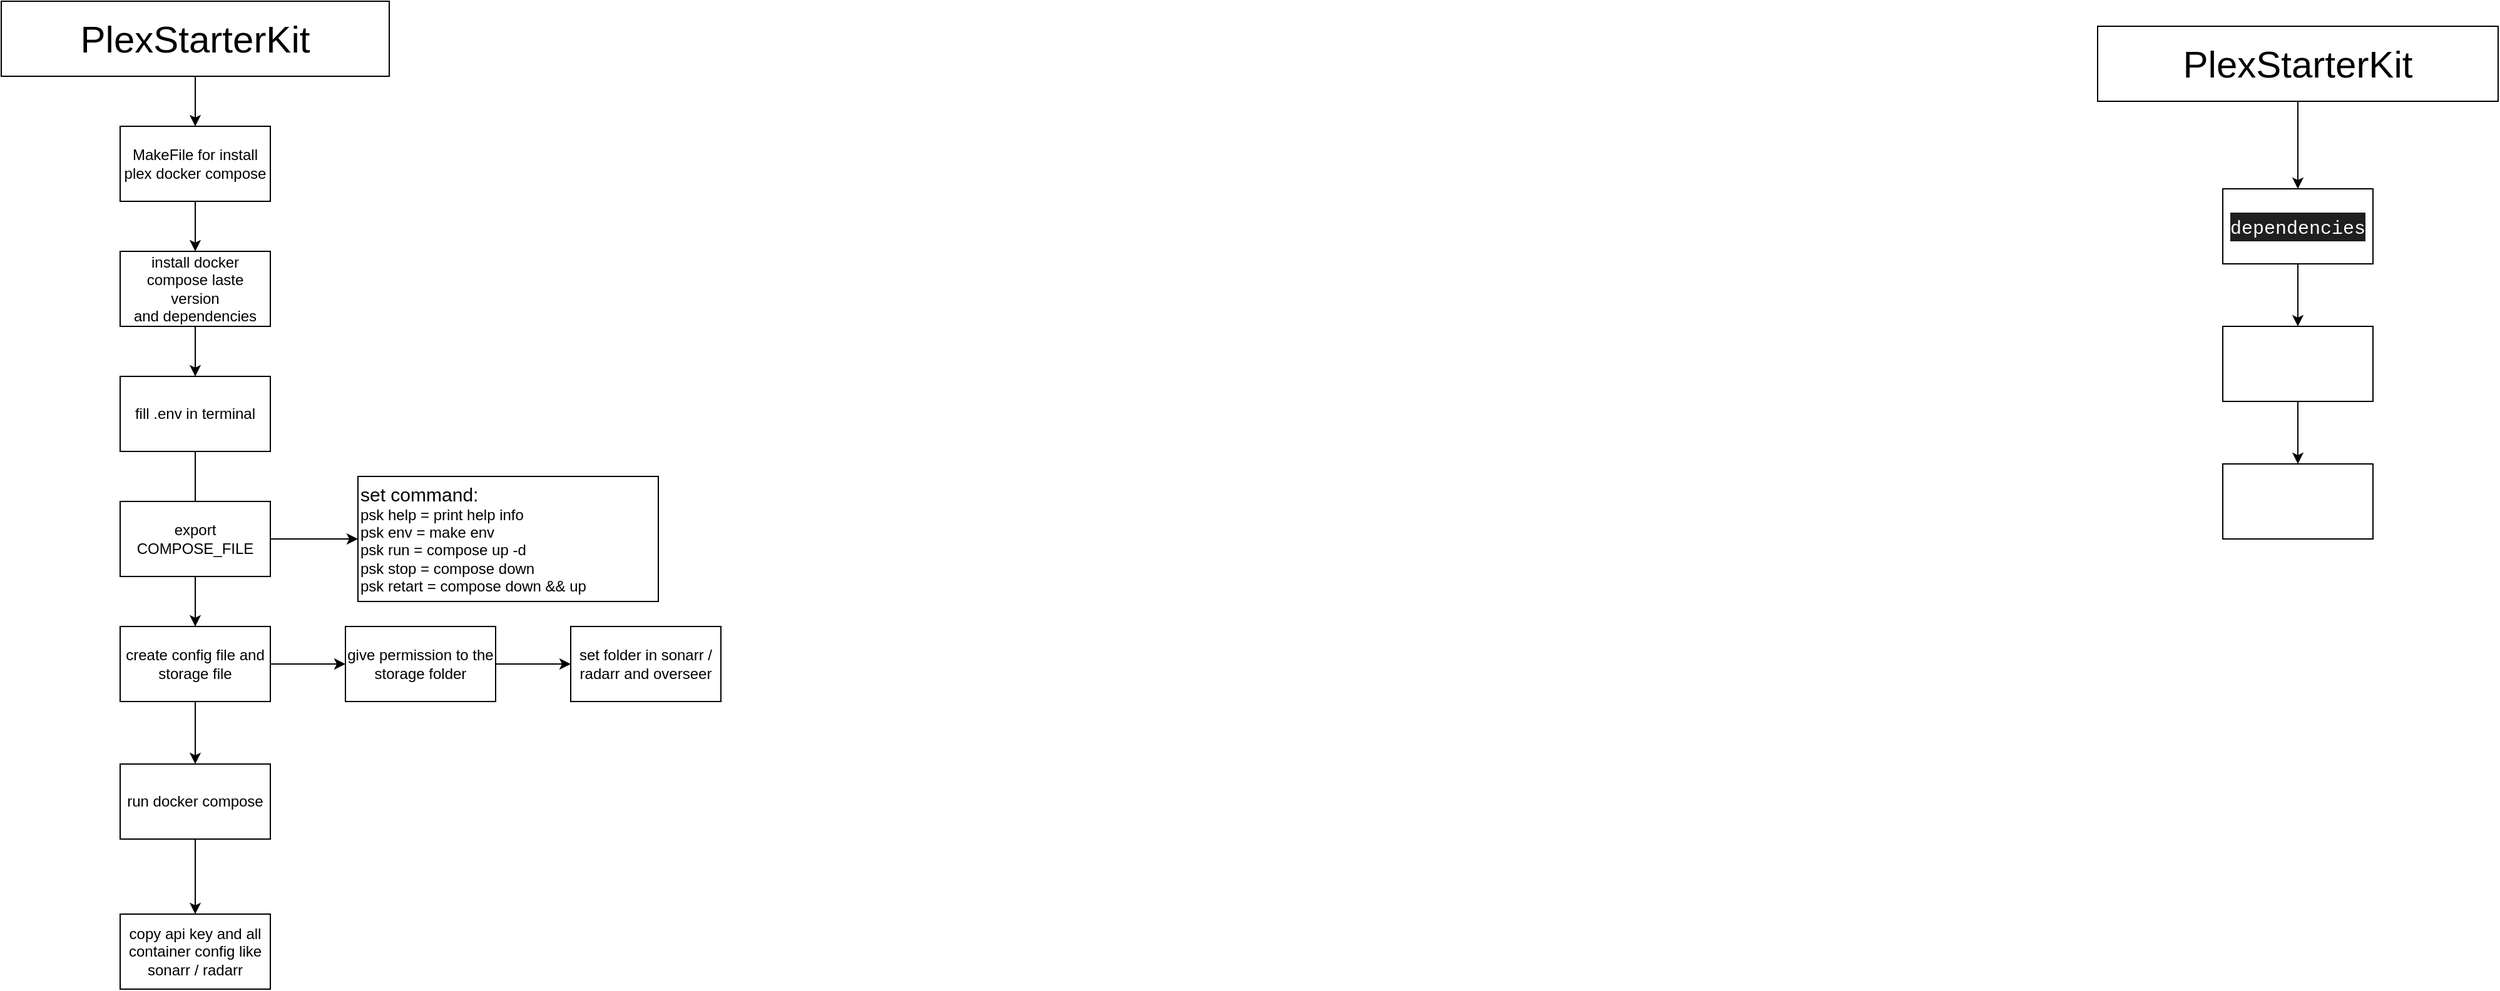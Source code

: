 <mxfile>
    <diagram id="EB3Mban17w3uWTQxKdQv" name="Page-1">
        <mxGraphModel dx="736" dy="548" grid="1" gridSize="10" guides="1" tooltips="1" connect="1" arrows="1" fold="1" page="1" pageScale="1" pageWidth="10000" pageHeight="10000" math="0" shadow="0">
            <root>
                <mxCell id="0"/>
                <mxCell id="1" parent="0"/>
                <mxCell id="6" style="edgeStyle=none;html=1;" parent="1" source="4" target="5" edge="1">
                    <mxGeometry relative="1" as="geometry"/>
                </mxCell>
                <mxCell id="4" value="MakeFile for install plex docker compose" style="whiteSpace=wrap;html=1;" parent="1" vertex="1">
                    <mxGeometry x="970" y="360" width="120" height="60" as="geometry"/>
                </mxCell>
                <mxCell id="8" style="edgeStyle=none;html=1;" parent="1" source="5" target="7" edge="1">
                    <mxGeometry relative="1" as="geometry"/>
                </mxCell>
                <mxCell id="5" value="install docker compose laste version and&amp;nbsp;dependencies" style="whiteSpace=wrap;html=1;" parent="1" vertex="1">
                    <mxGeometry x="970" y="460" width="120" height="60" as="geometry"/>
                </mxCell>
                <mxCell id="10" style="edgeStyle=none;html=1;entryX=0.5;entryY=0;entryDx=0;entryDy=0;" parent="1" source="7" target="9" edge="1">
                    <mxGeometry relative="1" as="geometry"/>
                </mxCell>
                <mxCell id="7" value="fill .env in terminal" style="whiteSpace=wrap;html=1;" parent="1" vertex="1">
                    <mxGeometry x="970" y="560" width="120" height="60" as="geometry"/>
                </mxCell>
                <mxCell id="11" style="edgeStyle=none;html=1;" parent="1" source="9" target="12" edge="1">
                    <mxGeometry relative="1" as="geometry">
                        <mxPoint x="1120" y="690" as="targetPoint"/>
                    </mxGeometry>
                </mxCell>
                <mxCell id="19" style="edgeStyle=none;html=1;entryX=0.5;entryY=0;entryDx=0;entryDy=0;" parent="1" source="9" target="18" edge="1">
                    <mxGeometry relative="1" as="geometry"/>
                </mxCell>
                <mxCell id="25" style="edgeStyle=none;html=1;entryX=0;entryY=0.5;entryDx=0;entryDy=0;" parent="1" source="12" target="24" edge="1">
                    <mxGeometry relative="1" as="geometry"/>
                </mxCell>
                <mxCell id="12" value="give permission to the storage folder" style="whiteSpace=wrap;html=1;" parent="1" vertex="1">
                    <mxGeometry x="1150" y="760" width="120" height="60" as="geometry"/>
                </mxCell>
                <mxCell id="21" style="edgeStyle=none;html=1;entryX=0.5;entryY=0;entryDx=0;entryDy=0;" parent="1" source="14" target="15" edge="1">
                    <mxGeometry relative="1" as="geometry"/>
                </mxCell>
                <mxCell id="14" value="run docker compose" style="whiteSpace=wrap;html=1;" parent="1" vertex="1">
                    <mxGeometry x="970" y="870" width="120" height="60" as="geometry"/>
                </mxCell>
                <mxCell id="15" value="copy api key and all container config like sonarr / radarr" style="whiteSpace=wrap;html=1;" parent="1" vertex="1">
                    <mxGeometry x="970" y="990" width="120" height="60" as="geometry"/>
                </mxCell>
                <mxCell id="20" style="edgeStyle=none;html=1;entryX=0.5;entryY=0;entryDx=0;entryDy=0;startArrow=none;" parent="1" source="9" target="14" edge="1">
                    <mxGeometry relative="1" as="geometry">
                        <mxPoint x="1030" y="860" as="targetPoint"/>
                    </mxGeometry>
                </mxCell>
                <mxCell id="28" style="edgeStyle=none;html=1;fontSize=15;entryX=0;entryY=0.5;entryDx=0;entryDy=0;" parent="1" source="18" target="23" edge="1">
                    <mxGeometry relative="1" as="geometry"/>
                </mxCell>
                <mxCell id="18" value="export COMPOSE_FILE" style="whiteSpace=wrap;html=1;" parent="1" vertex="1">
                    <mxGeometry x="970" y="660" width="120" height="60" as="geometry"/>
                </mxCell>
                <mxCell id="23" value="&lt;font style=&quot;font-size: 15px;&quot;&gt;set command:&lt;/font&gt;&lt;br&gt;psk help = print help info&lt;br&gt;psk env = make env&lt;br&gt;psk run = compose up -d&lt;br&gt;psk stop = compose down&lt;br&gt;psk retart = compose down &amp;amp;&amp;amp; up&lt;br&gt;" style="whiteSpace=wrap;html=1;align=left;" parent="1" vertex="1">
                    <mxGeometry x="1160" y="640" width="240" height="100" as="geometry"/>
                </mxCell>
                <mxCell id="24" value="set folder in sonarr / radarr and overseer" style="whiteSpace=wrap;html=1;" parent="1" vertex="1">
                    <mxGeometry x="1330" y="760" width="120" height="60" as="geometry"/>
                </mxCell>
                <mxCell id="27" style="edgeStyle=none;html=1;entryX=0.5;entryY=0;entryDx=0;entryDy=0;fontSize=30;" parent="1" source="26" target="4" edge="1">
                    <mxGeometry relative="1" as="geometry"/>
                </mxCell>
                <mxCell id="26" value="&lt;span style=&quot;font-size: 30px;&quot;&gt;PlexStarterKit&lt;/span&gt;" style="whiteSpace=wrap;html=1;" parent="1" vertex="1">
                    <mxGeometry x="875" y="260" width="310" height="60" as="geometry"/>
                </mxCell>
                <mxCell id="29" value="" style="edgeStyle=none;html=1;entryX=0.5;entryY=0;entryDx=0;entryDy=0;endArrow=none;" parent="1" source="18" target="9" edge="1">
                    <mxGeometry relative="1" as="geometry">
                        <mxPoint x="1030" y="870" as="targetPoint"/>
                        <mxPoint x="1030" y="720" as="sourcePoint"/>
                    </mxGeometry>
                </mxCell>
                <mxCell id="9" value="create config file and storage file" style="whiteSpace=wrap;html=1;" parent="1" vertex="1">
                    <mxGeometry x="970" y="760" width="120" height="60" as="geometry"/>
                </mxCell>
                <mxCell id="34" style="edgeStyle=none;html=1;fontSize=15;fontColor=#FFFFFF;" edge="1" parent="1" source="31" target="32">
                    <mxGeometry relative="1" as="geometry"/>
                </mxCell>
                <mxCell id="31" value="&lt;font style=&quot;font-size: 30px;&quot;&gt;PlexStarterKit&lt;/font&gt;" style="whiteSpace=wrap;html=1;" vertex="1" parent="1">
                    <mxGeometry x="2550" y="280" width="320" height="60" as="geometry"/>
                </mxCell>
                <mxCell id="37" style="edgeStyle=none;html=1;exitX=0.5;exitY=1;exitDx=0;exitDy=0;fontSize=15;fontColor=#FFFFFF;" edge="1" parent="1" source="32" target="36">
                    <mxGeometry relative="1" as="geometry"/>
                </mxCell>
                <mxCell id="32" value="&lt;div style=&quot;background-color: rgb(31, 31, 31); font-family: Menlo, Monaco, &amp;quot;Courier New&amp;quot;, monospace; line-height: 18px;&quot;&gt;&lt;font style=&quot;font-size: 15px;&quot; color=&quot;#ffffff&quot;&gt;dependencies&lt;/font&gt;&lt;/div&gt;" style="whiteSpace=wrap;html=1;fontSize=30;" vertex="1" parent="1">
                    <mxGeometry x="2650" y="410" width="120" height="60" as="geometry"/>
                </mxCell>
                <mxCell id="33" value="&lt;font style=&quot;font-size: 15px;&quot;&gt;env&lt;/font&gt;" style="whiteSpace=wrap;html=1;fontSize=15;fontColor=#FFFFFF;" vertex="1" parent="1">
                    <mxGeometry x="2650" y="630" width="120" height="60" as="geometry"/>
                </mxCell>
                <mxCell id="38" style="edgeStyle=none;html=1;entryX=0.5;entryY=0;entryDx=0;entryDy=0;fontSize=15;fontColor=#FFFFFF;" edge="1" parent="1" source="36" target="33">
                    <mxGeometry relative="1" as="geometry"/>
                </mxCell>
                <mxCell id="36" value="config files&lt;br&gt;all path export&lt;br&gt;cp all in configfile" style="whiteSpace=wrap;html=1;fontSize=15;fontColor=#FFFFFF;" vertex="1" parent="1">
                    <mxGeometry x="2650" y="520" width="120" height="60" as="geometry"/>
                </mxCell>
            </root>
        </mxGraphModel>
    </diagram>
</mxfile>